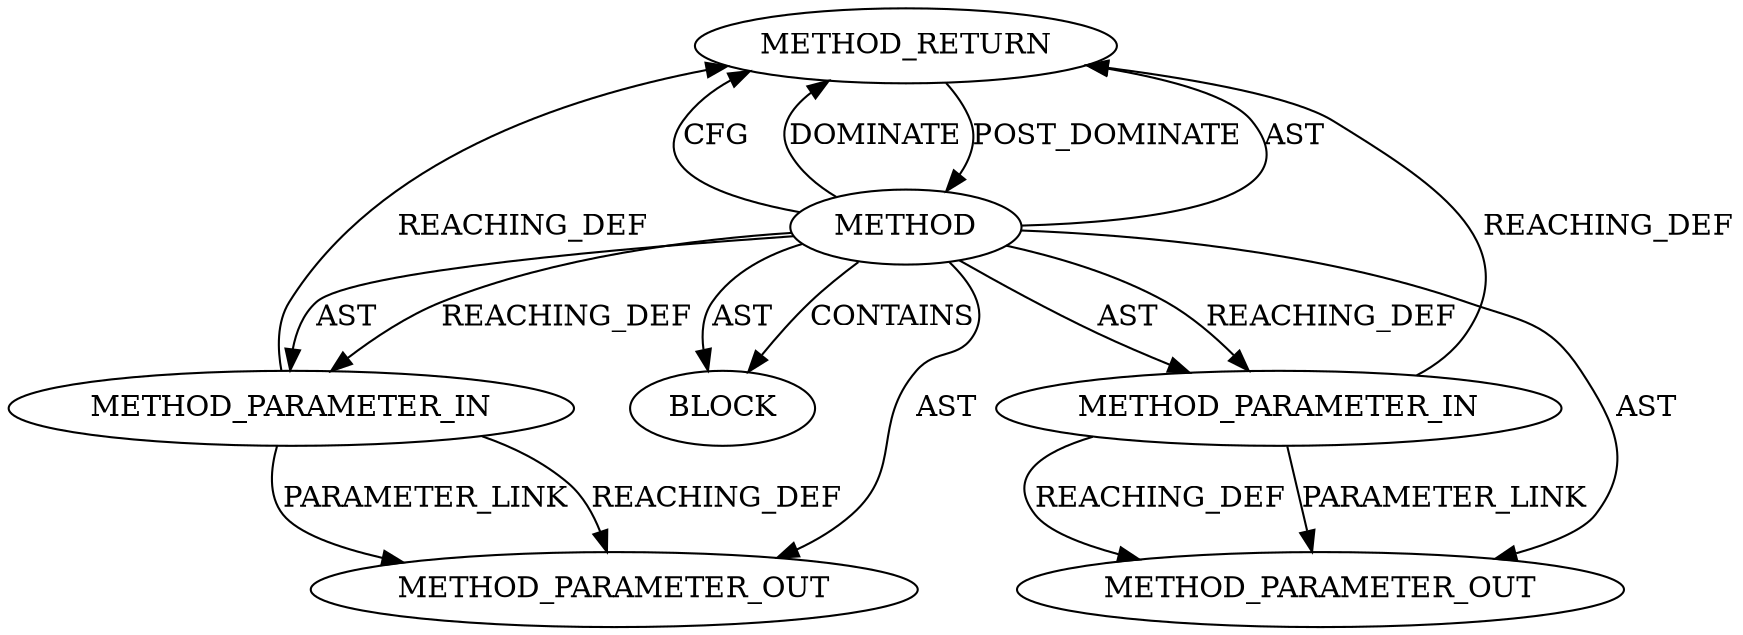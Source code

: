 digraph {
  20393 [label=METHOD_RETURN ORDER=2 CODE="RET" TYPE_FULL_NAME="ANY" EVALUATION_STRATEGY="BY_VALUE"]
  22162 [label=METHOD_PARAMETER_OUT ORDER=1 CODE="p1" IS_VARIADIC=false TYPE_FULL_NAME="ANY" EVALUATION_STRATEGY="BY_VALUE" INDEX=1 NAME="p1"]
  20392 [label=BLOCK ORDER=1 ARGUMENT_INDEX=1 CODE="<empty>" TYPE_FULL_NAME="ANY"]
  20389 [label=METHOD AST_PARENT_TYPE="NAMESPACE_BLOCK" AST_PARENT_FULL_NAME="<global>" ORDER=0 CODE="<empty>" FULL_NAME="tls.h:51:52:TLS_DEC_STATS:2" LINE_NUMBER=51 IS_EXTERNAL=true LINE_NUMBER_END=52 FILENAME="tls.h" SIGNATURE="" NAME="TLS_DEC_STATS"]
  20390 [label=METHOD_PARAMETER_IN ORDER=1 CODE="p1" IS_VARIADIC=false TYPE_FULL_NAME="ANY" EVALUATION_STRATEGY="BY_VALUE" INDEX=1 NAME="p1"]
  20391 [label=METHOD_PARAMETER_IN ORDER=2 CODE="p2" IS_VARIADIC=false TYPE_FULL_NAME="ANY" EVALUATION_STRATEGY="BY_VALUE" INDEX=2 NAME="p2"]
  22163 [label=METHOD_PARAMETER_OUT ORDER=2 CODE="p2" IS_VARIADIC=false TYPE_FULL_NAME="ANY" EVALUATION_STRATEGY="BY_VALUE" INDEX=2 NAME="p2"]
  20389 -> 20391 [label=REACHING_DEF VARIABLE=""]
  20389 -> 22163 [label=AST ]
  20389 -> 20392 [label=CONTAINS ]
  20390 -> 22162 [label=PARAMETER_LINK ]
  20390 -> 22162 [label=REACHING_DEF VARIABLE="p1"]
  20393 -> 20389 [label=POST_DOMINATE ]
  20389 -> 20393 [label=AST ]
  20389 -> 20391 [label=AST ]
  20389 -> 20393 [label=CFG ]
  20391 -> 22163 [label=PARAMETER_LINK ]
  20390 -> 20393 [label=REACHING_DEF VARIABLE="p1"]
  20389 -> 22162 [label=AST ]
  20391 -> 20393 [label=REACHING_DEF VARIABLE="p2"]
  20389 -> 20390 [label=REACHING_DEF VARIABLE=""]
  20389 -> 20390 [label=AST ]
  20389 -> 20393 [label=DOMINATE ]
  20391 -> 22163 [label=REACHING_DEF VARIABLE="p2"]
  20389 -> 20392 [label=AST ]
}
